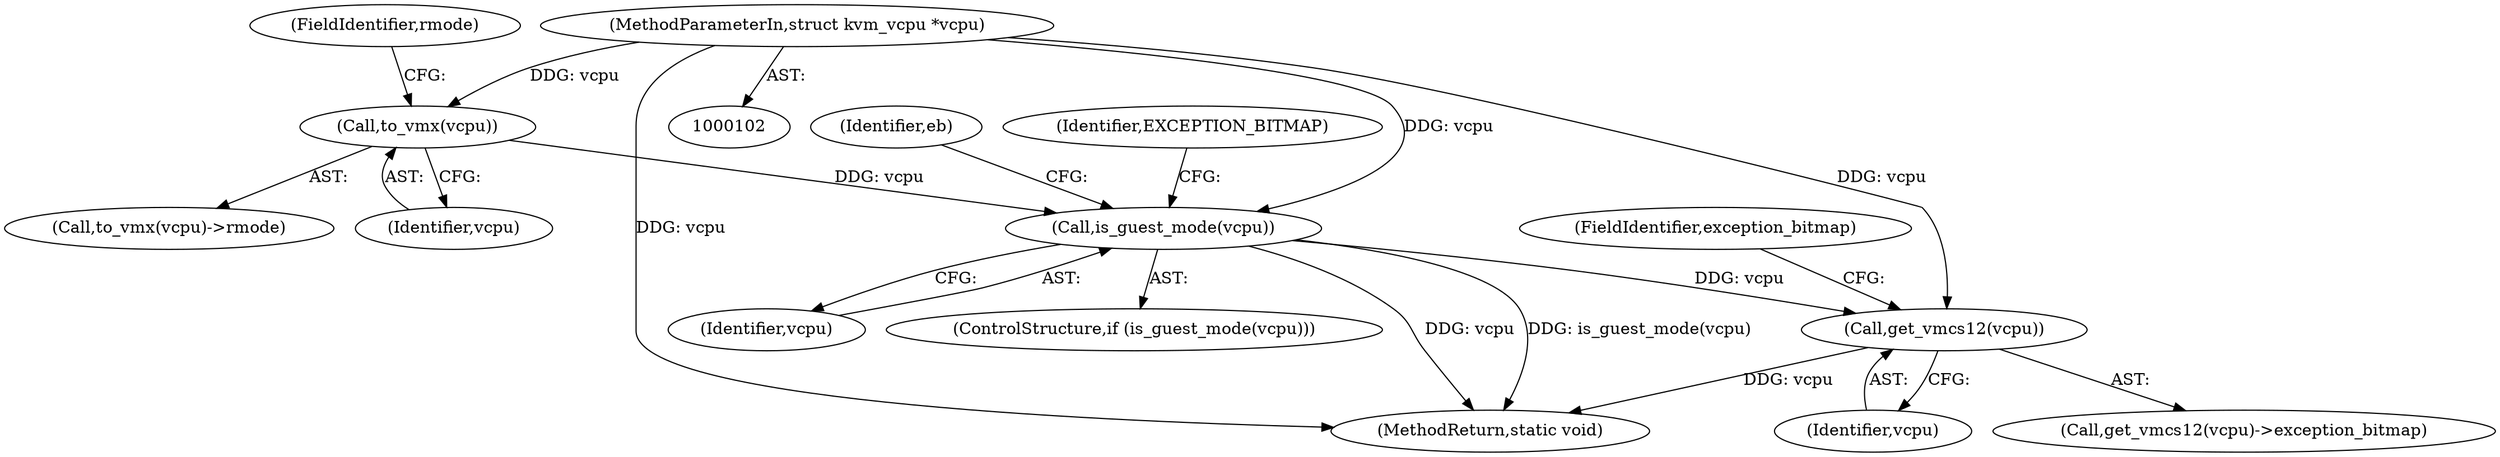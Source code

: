 digraph "0_linux_54a20552e1eae07aa240fa370a0293e006b5faed_1@pointer" {
"1000147" [label="(Call,to_vmx(vcpu))"];
"1000103" [label="(MethodParameterIn,struct kvm_vcpu *vcpu)"];
"1000173" [label="(Call,is_guest_mode(vcpu))"];
"1000178" [label="(Call,get_vmcs12(vcpu))"];
"1000148" [label="(Identifier,vcpu)"];
"1000184" [label="(MethodReturn,static void)"];
"1000146" [label="(Call,to_vmx(vcpu)->rmode)"];
"1000173" [label="(Call,is_guest_mode(vcpu))"];
"1000180" [label="(FieldIdentifier,exception_bitmap)"];
"1000149" [label="(FieldIdentifier,rmode)"];
"1000172" [label="(ControlStructure,if (is_guest_mode(vcpu)))"];
"1000179" [label="(Identifier,vcpu)"];
"1000178" [label="(Call,get_vmcs12(vcpu))"];
"1000174" [label="(Identifier,vcpu)"];
"1000176" [label="(Identifier,eb)"];
"1000177" [label="(Call,get_vmcs12(vcpu)->exception_bitmap)"];
"1000147" [label="(Call,to_vmx(vcpu))"];
"1000103" [label="(MethodParameterIn,struct kvm_vcpu *vcpu)"];
"1000182" [label="(Identifier,EXCEPTION_BITMAP)"];
"1000147" -> "1000146"  [label="AST: "];
"1000147" -> "1000148"  [label="CFG: "];
"1000148" -> "1000147"  [label="AST: "];
"1000149" -> "1000147"  [label="CFG: "];
"1000103" -> "1000147"  [label="DDG: vcpu"];
"1000147" -> "1000173"  [label="DDG: vcpu"];
"1000103" -> "1000102"  [label="AST: "];
"1000103" -> "1000184"  [label="DDG: vcpu"];
"1000103" -> "1000173"  [label="DDG: vcpu"];
"1000103" -> "1000178"  [label="DDG: vcpu"];
"1000173" -> "1000172"  [label="AST: "];
"1000173" -> "1000174"  [label="CFG: "];
"1000174" -> "1000173"  [label="AST: "];
"1000176" -> "1000173"  [label="CFG: "];
"1000182" -> "1000173"  [label="CFG: "];
"1000173" -> "1000184"  [label="DDG: is_guest_mode(vcpu)"];
"1000173" -> "1000184"  [label="DDG: vcpu"];
"1000173" -> "1000178"  [label="DDG: vcpu"];
"1000178" -> "1000177"  [label="AST: "];
"1000178" -> "1000179"  [label="CFG: "];
"1000179" -> "1000178"  [label="AST: "];
"1000180" -> "1000178"  [label="CFG: "];
"1000178" -> "1000184"  [label="DDG: vcpu"];
}
